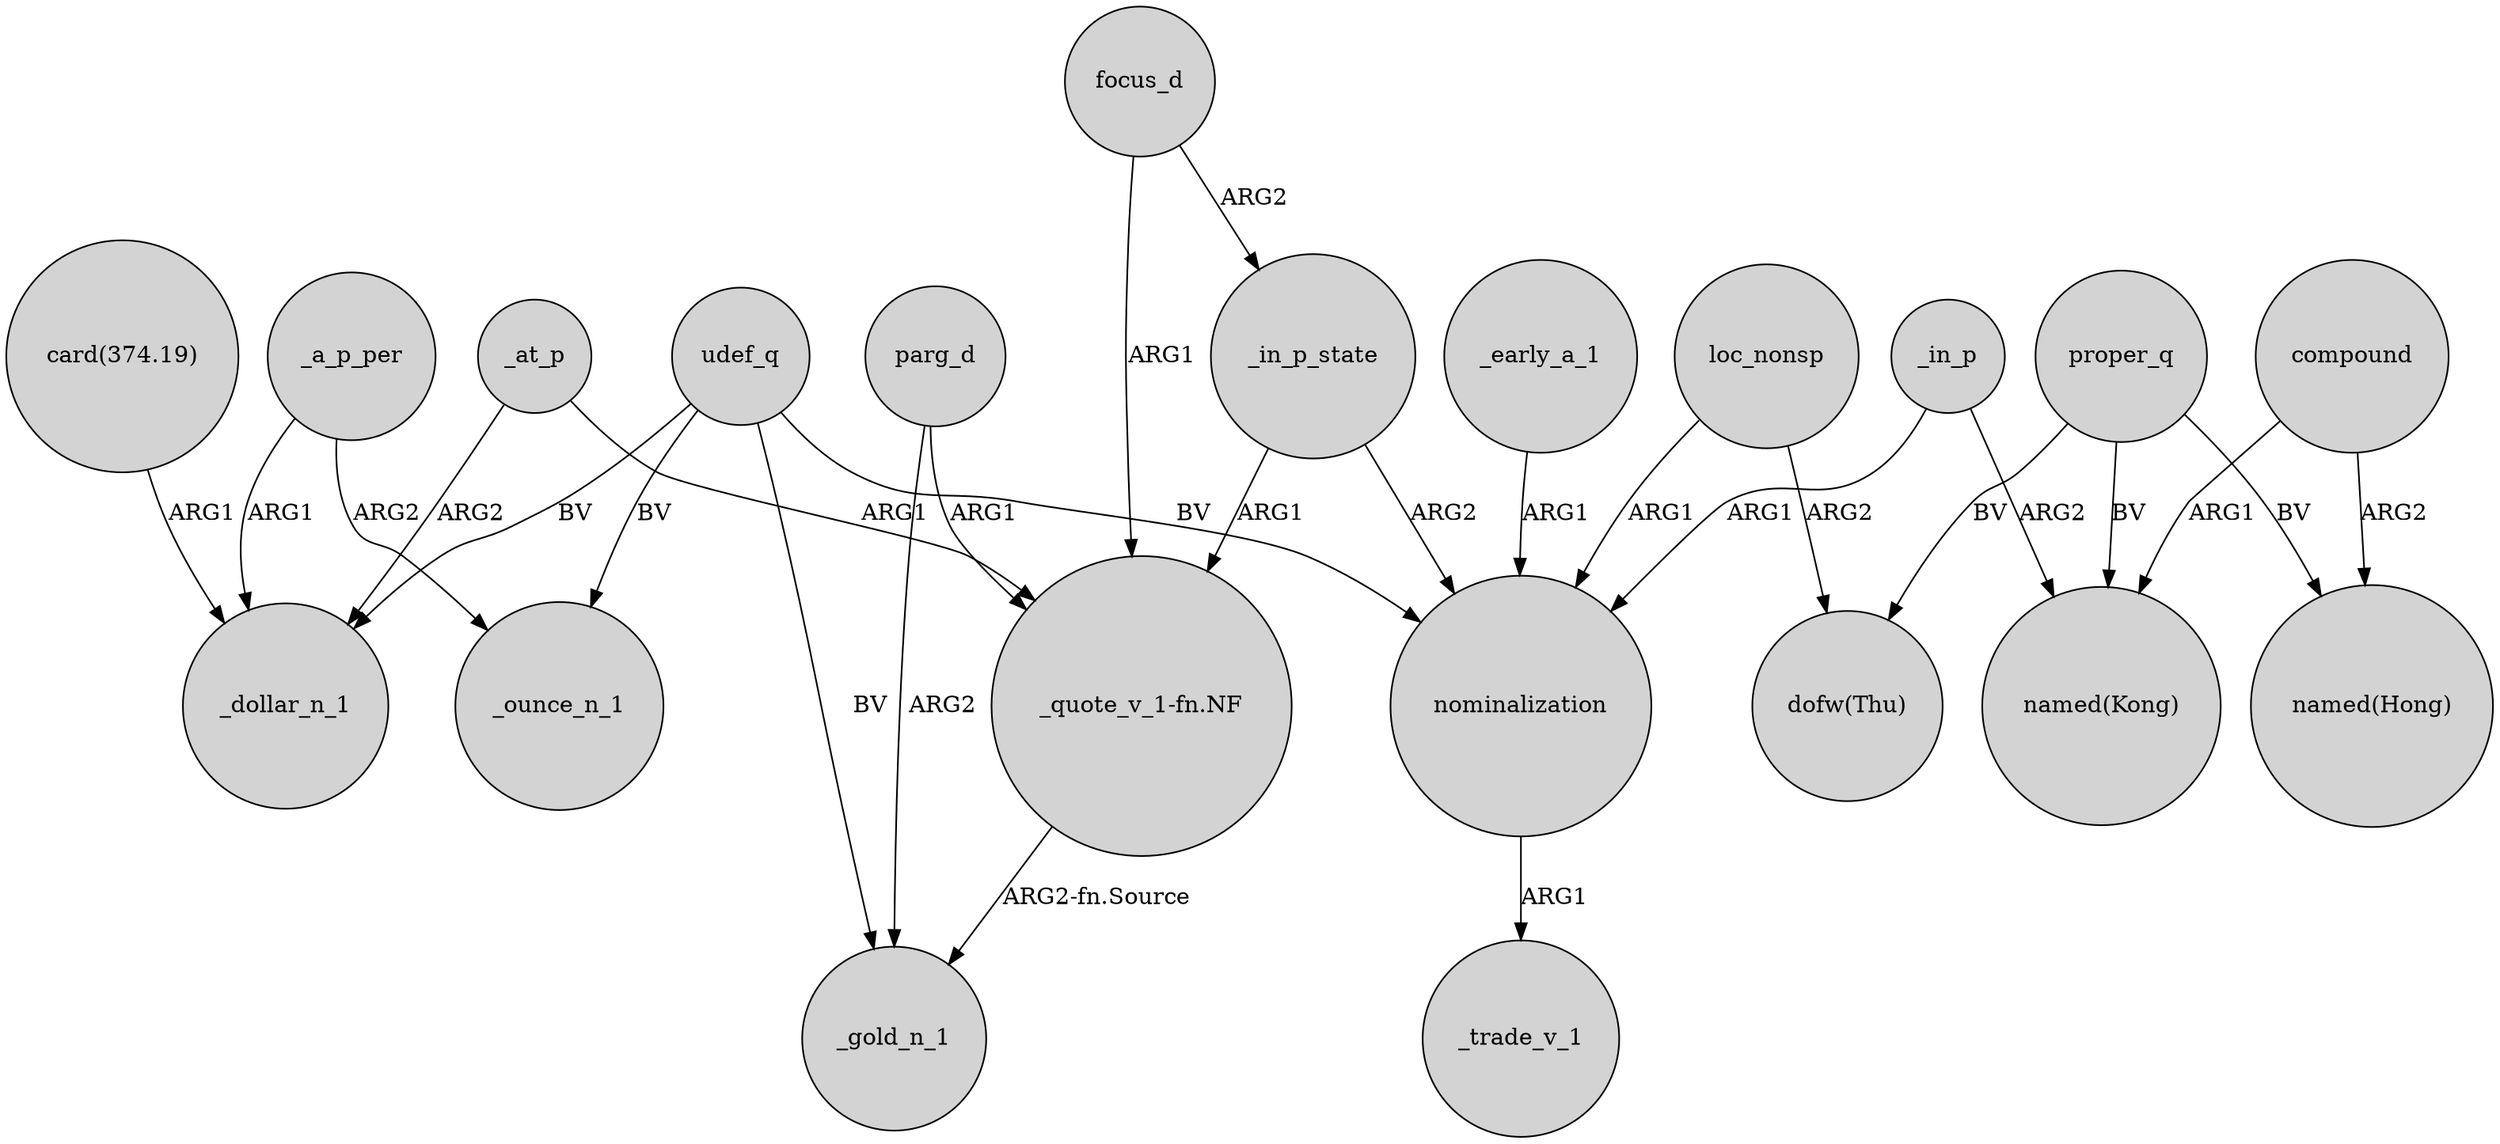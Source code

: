 digraph {
	node [shape=circle style=filled]
	_at_p -> _dollar_n_1 [label=ARG2]
	"_quote_v_1-fn.NF" -> _gold_n_1 [label="ARG2-fn.Source"]
	loc_nonsp -> nominalization [label=ARG1]
	focus_d -> _in_p_state [label=ARG2]
	"card(374.19)" -> _dollar_n_1 [label=ARG1]
	udef_q -> _ounce_n_1 [label=BV]
	_early_a_1 -> nominalization [label=ARG1]
	compound -> "named(Hong)" [label=ARG2]
	_at_p -> "_quote_v_1-fn.NF" [label=ARG1]
	nominalization -> _trade_v_1 [label=ARG1]
	proper_q -> "named(Hong)" [label=BV]
	parg_d -> "_quote_v_1-fn.NF" [label=ARG1]
	_a_p_per -> _dollar_n_1 [label=ARG1]
	focus_d -> "_quote_v_1-fn.NF" [label=ARG1]
	_a_p_per -> _ounce_n_1 [label=ARG2]
	udef_q -> _gold_n_1 [label=BV]
	_in_p -> "named(Kong)" [label=ARG2]
	proper_q -> "named(Kong)" [label=BV]
	_in_p -> nominalization [label=ARG1]
	proper_q -> "dofw(Thu)" [label=BV]
	loc_nonsp -> "dofw(Thu)" [label=ARG2]
	_in_p_state -> "_quote_v_1-fn.NF" [label=ARG1]
	_in_p_state -> nominalization [label=ARG2]
	udef_q -> nominalization [label=BV]
	parg_d -> _gold_n_1 [label=ARG2]
	compound -> "named(Kong)" [label=ARG1]
	udef_q -> _dollar_n_1 [label=BV]
}
